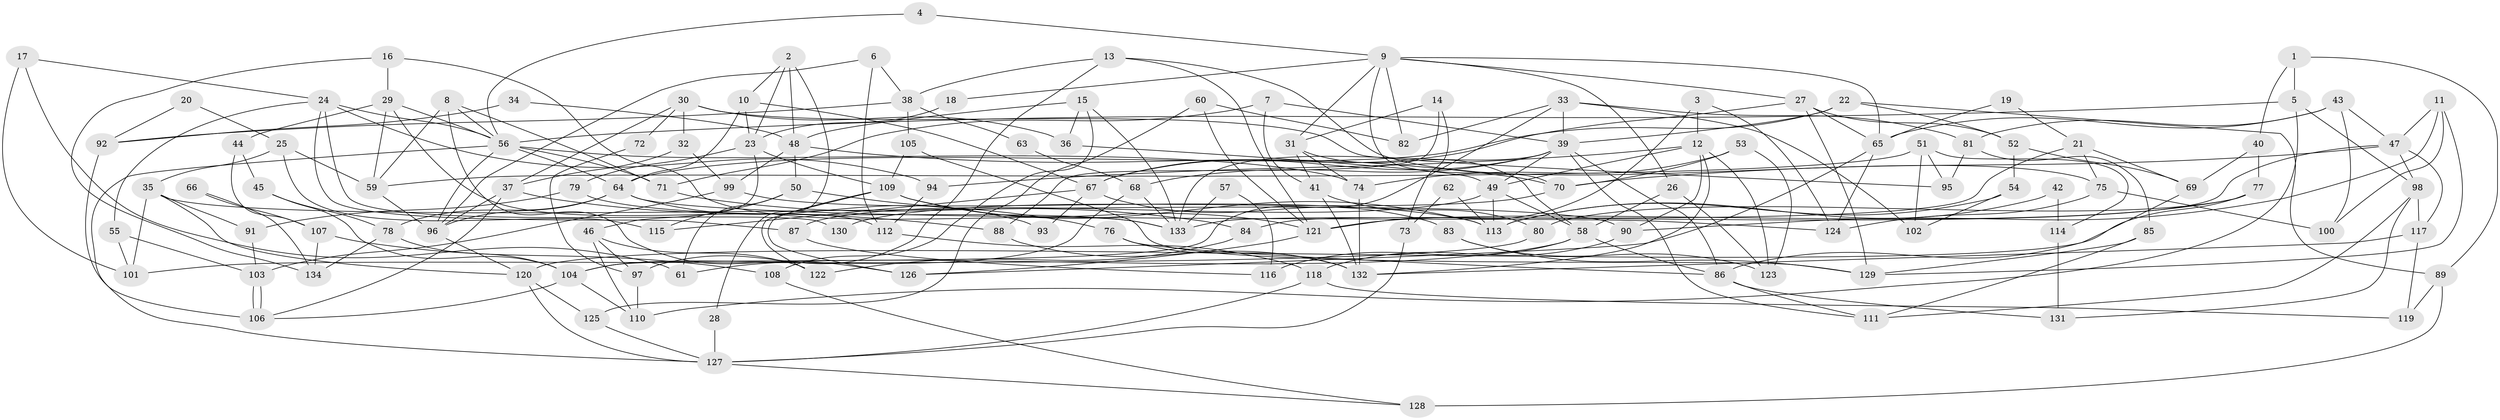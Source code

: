 // coarse degree distribution, {3: 0.17857142857142858, 5: 0.20238095238095238, 2: 0.08333333333333333, 6: 0.08333333333333333, 11: 0.023809523809523808, 8: 0.03571428571428571, 4: 0.2261904761904762, 9: 0.023809523809523808, 7: 0.11904761904761904, 10: 0.011904761904761904, 12: 0.011904761904761904}
// Generated by graph-tools (version 1.1) at 2025/41/03/06/25 10:41:59]
// undirected, 134 vertices, 268 edges
graph export_dot {
graph [start="1"]
  node [color=gray90,style=filled];
  1;
  2;
  3;
  4;
  5;
  6;
  7;
  8;
  9;
  10;
  11;
  12;
  13;
  14;
  15;
  16;
  17;
  18;
  19;
  20;
  21;
  22;
  23;
  24;
  25;
  26;
  27;
  28;
  29;
  30;
  31;
  32;
  33;
  34;
  35;
  36;
  37;
  38;
  39;
  40;
  41;
  42;
  43;
  44;
  45;
  46;
  47;
  48;
  49;
  50;
  51;
  52;
  53;
  54;
  55;
  56;
  57;
  58;
  59;
  60;
  61;
  62;
  63;
  64;
  65;
  66;
  67;
  68;
  69;
  70;
  71;
  72;
  73;
  74;
  75;
  76;
  77;
  78;
  79;
  80;
  81;
  82;
  83;
  84;
  85;
  86;
  87;
  88;
  89;
  90;
  91;
  92;
  93;
  94;
  95;
  96;
  97;
  98;
  99;
  100;
  101;
  102;
  103;
  104;
  105;
  106;
  107;
  108;
  109;
  110;
  111;
  112;
  113;
  114;
  115;
  116;
  117;
  118;
  119;
  120;
  121;
  122;
  123;
  124;
  125;
  126;
  127;
  128;
  129;
  130;
  131;
  132;
  133;
  134;
  1 -- 5;
  1 -- 40;
  1 -- 89;
  2 -- 10;
  2 -- 23;
  2 -- 28;
  2 -- 48;
  3 -- 12;
  3 -- 124;
  3 -- 121;
  4 -- 56;
  4 -- 9;
  5 -- 110;
  5 -- 56;
  5 -- 98;
  6 -- 96;
  6 -- 38;
  6 -- 112;
  7 -- 41;
  7 -- 39;
  7 -- 71;
  8 -- 126;
  8 -- 56;
  8 -- 59;
  8 -- 71;
  9 -- 31;
  9 -- 82;
  9 -- 18;
  9 -- 26;
  9 -- 27;
  9 -- 65;
  9 -- 70;
  10 -- 67;
  10 -- 64;
  10 -- 23;
  11 -- 47;
  11 -- 100;
  11 -- 90;
  11 -- 129;
  12 -- 132;
  12 -- 49;
  12 -- 90;
  12 -- 94;
  12 -- 123;
  13 -- 121;
  13 -- 75;
  13 -- 38;
  13 -- 97;
  14 -- 31;
  14 -- 88;
  14 -- 73;
  15 -- 133;
  15 -- 48;
  15 -- 36;
  15 -- 108;
  16 -- 29;
  16 -- 133;
  16 -- 134;
  17 -- 24;
  17 -- 101;
  17 -- 61;
  18 -- 23;
  19 -- 65;
  19 -- 21;
  20 -- 92;
  20 -- 25;
  21 -- 133;
  21 -- 69;
  21 -- 75;
  22 -- 64;
  22 -- 89;
  22 -- 39;
  22 -- 52;
  23 -- 109;
  23 -- 46;
  23 -- 79;
  24 -- 94;
  24 -- 56;
  24 -- 55;
  24 -- 87;
  24 -- 130;
  25 -- 35;
  25 -- 115;
  25 -- 59;
  26 -- 123;
  26 -- 58;
  27 -- 65;
  27 -- 52;
  27 -- 67;
  27 -- 129;
  28 -- 127;
  29 -- 59;
  29 -- 56;
  29 -- 44;
  29 -- 112;
  30 -- 32;
  30 -- 36;
  30 -- 37;
  30 -- 72;
  30 -- 95;
  31 -- 58;
  31 -- 41;
  31 -- 74;
  32 -- 99;
  32 -- 37;
  33 -- 81;
  33 -- 39;
  33 -- 82;
  33 -- 102;
  33 -- 104;
  34 -- 48;
  34 -- 92;
  35 -- 90;
  35 -- 120;
  35 -- 91;
  35 -- 101;
  36 -- 49;
  37 -- 96;
  37 -- 88;
  37 -- 106;
  38 -- 105;
  38 -- 63;
  38 -- 92;
  39 -- 49;
  39 -- 67;
  39 -- 68;
  39 -- 86;
  39 -- 111;
  39 -- 133;
  40 -- 77;
  40 -- 69;
  41 -- 80;
  41 -- 132;
  42 -- 114;
  42 -- 113;
  43 -- 81;
  43 -- 47;
  43 -- 65;
  43 -- 100;
  44 -- 45;
  44 -- 107;
  45 -- 104;
  45 -- 78;
  46 -- 110;
  46 -- 97;
  46 -- 122;
  47 -- 70;
  47 -- 98;
  47 -- 84;
  47 -- 117;
  48 -- 70;
  48 -- 50;
  48 -- 99;
  49 -- 113;
  49 -- 58;
  49 -- 87;
  50 -- 61;
  50 -- 76;
  50 -- 115;
  51 -- 59;
  51 -- 102;
  51 -- 95;
  51 -- 114;
  52 -- 54;
  52 -- 69;
  53 -- 123;
  53 -- 74;
  53 -- 70;
  54 -- 113;
  54 -- 102;
  55 -- 103;
  55 -- 101;
  56 -- 127;
  56 -- 71;
  56 -- 64;
  56 -- 74;
  56 -- 96;
  57 -- 116;
  57 -- 133;
  58 -- 86;
  58 -- 61;
  58 -- 116;
  59 -- 96;
  60 -- 121;
  60 -- 125;
  60 -- 82;
  62 -- 113;
  62 -- 73;
  63 -- 68;
  64 -- 96;
  64 -- 78;
  64 -- 93;
  64 -- 124;
  65 -- 124;
  65 -- 126;
  66 -- 107;
  66 -- 134;
  67 -- 83;
  67 -- 93;
  67 -- 115;
  68 -- 104;
  68 -- 133;
  69 -- 86;
  70 -- 130;
  71 -- 84;
  72 -- 97;
  73 -- 127;
  74 -- 132;
  75 -- 124;
  75 -- 100;
  76 -- 132;
  76 -- 86;
  77 -- 120;
  77 -- 121;
  77 -- 80;
  78 -- 104;
  78 -- 134;
  79 -- 133;
  79 -- 91;
  80 -- 101;
  81 -- 95;
  81 -- 85;
  83 -- 129;
  83 -- 123;
  84 -- 122;
  85 -- 129;
  85 -- 111;
  86 -- 111;
  86 -- 131;
  87 -- 116;
  88 -- 132;
  89 -- 119;
  89 -- 128;
  90 -- 118;
  91 -- 103;
  92 -- 106;
  94 -- 112;
  96 -- 120;
  97 -- 110;
  98 -- 111;
  98 -- 117;
  98 -- 131;
  99 -- 103;
  99 -- 113;
  103 -- 106;
  103 -- 106;
  104 -- 106;
  104 -- 110;
  105 -- 109;
  105 -- 129;
  107 -- 134;
  107 -- 108;
  108 -- 128;
  109 -- 122;
  109 -- 121;
  109 -- 113;
  109 -- 126;
  112 -- 118;
  114 -- 131;
  117 -- 119;
  117 -- 132;
  118 -- 119;
  118 -- 127;
  120 -- 127;
  120 -- 125;
  121 -- 126;
  125 -- 127;
  127 -- 128;
}
